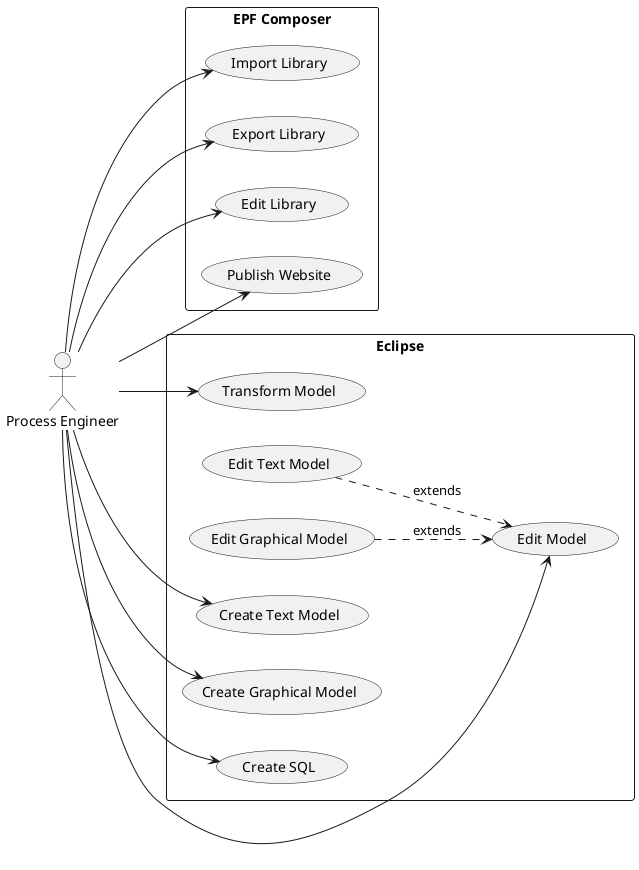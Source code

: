 @startuml UCM_ModelEditor
left to right direction

actor "Process Engineer" as ProcessEngineer

rectangle "EPF Composer" as EPFComposer {
    usecase "Import Library" as ImportLibrary
    usecase "Export Library" as ExportLibrary
    usecase "Edit Library" as EditLibrary
    usecase "Publish Website" as PublishWebsite
}

rectangle Eclipse {
    usecase "Transform Model" as TransformModel
    usecase "Edit Model" as EditModel
    usecase "Edit Text Model" as EditTextModel
    usecase "Edit Graphical Model" as EditGraphicalModel
    usecase "Create Text Model" as CreateTextModel
    usecase "Create Graphical Model" as CreateGraphicalModel
    usecase "Create SQL" as CreateSQL
}

ProcessEngineer --> ImportLibrary
ProcessEngineer --> ExportLibrary
ProcessEngineer --> EditLibrary
ProcessEngineer --> PublishWebsite
ProcessEngineer --> TransformModel
ProcessEngineer --> EditModel
EditTextModel ..> EditModel : extends
EditGraphicalModel ..> EditModel : extends
ProcessEngineer --> CreateTextModel
ProcessEngineer --> CreateGraphicalModel
ProcessEngineer --> CreateSQL
@enduml